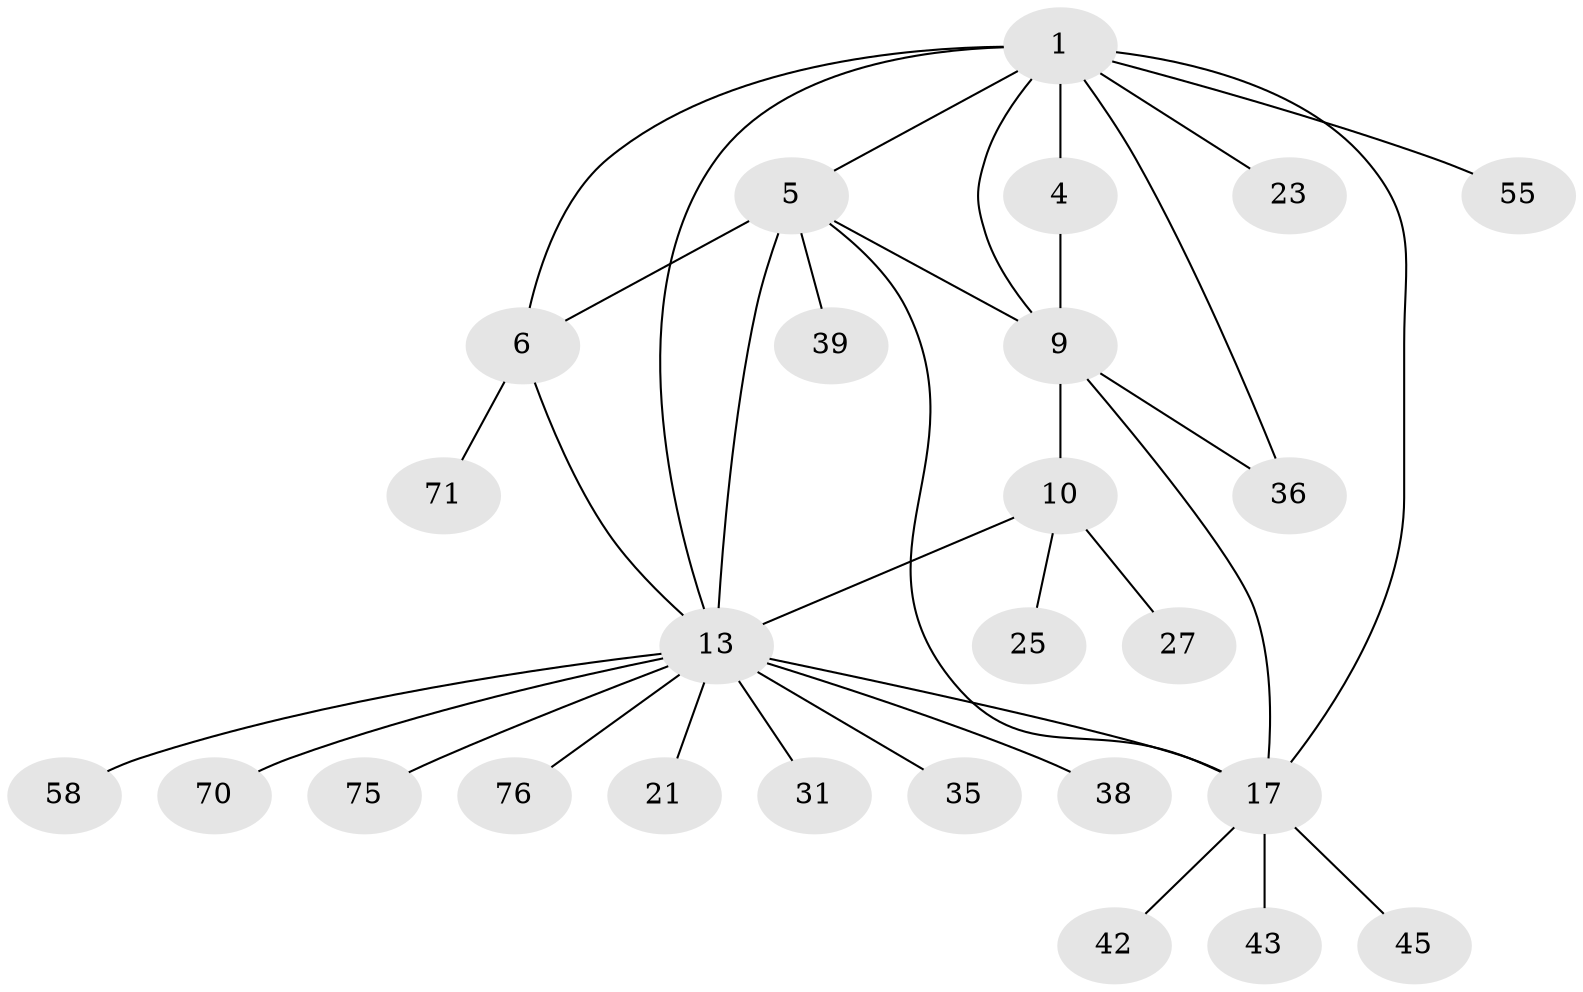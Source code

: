 // original degree distribution, {11: 0.022988505747126436, 7: 0.022988505747126436, 6: 0.05747126436781609, 4: 0.034482758620689655, 5: 0.04597701149425287, 10: 0.022988505747126436, 3: 0.011494252873563218, 9: 0.022988505747126436, 8: 0.011494252873563218, 1: 0.5632183908045977, 2: 0.1839080459770115}
// Generated by graph-tools (version 1.1) at 2025/19/03/04/25 18:19:47]
// undirected, 26 vertices, 35 edges
graph export_dot {
graph [start="1"]
  node [color=gray90,style=filled];
  1 [super="+2+53+57+63"];
  4;
  5 [super="+72+26+7"];
  6;
  9 [super="+12+11"];
  10 [super="+33"];
  13 [super="+37+14+15"];
  17 [super="+74+30+18"];
  21;
  23;
  25;
  27 [super="+29"];
  31;
  35 [super="+49"];
  36 [super="+44+56+62"];
  38;
  39 [super="+73"];
  42;
  43;
  45;
  55 [super="+81"];
  58;
  70;
  71;
  75;
  76;
  1 -- 4 [weight=3];
  1 -- 36 [weight=2];
  1 -- 5;
  1 -- 17;
  1 -- 55;
  1 -- 6;
  1 -- 23;
  1 -- 9;
  1 -- 13;
  4 -- 9;
  5 -- 6 [weight=3];
  5 -- 17;
  5 -- 39;
  5 -- 9;
  5 -- 13;
  6 -- 13;
  6 -- 71;
  9 -- 10 [weight=3];
  9 -- 36;
  9 -- 17;
  10 -- 25;
  10 -- 27;
  10 -- 13;
  13 -- 35;
  13 -- 70;
  13 -- 38;
  13 -- 75;
  13 -- 76;
  13 -- 21;
  13 -- 58;
  13 -- 31;
  13 -- 17 [weight=3];
  17 -- 45;
  17 -- 42;
  17 -- 43;
}

